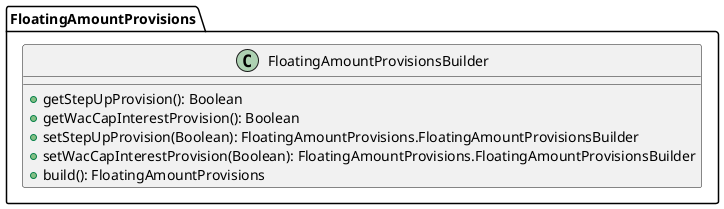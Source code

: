 @startuml

    class FloatingAmountProvisions.FloatingAmountProvisionsBuilder [[FloatingAmountProvisions.FloatingAmountProvisionsBuilder.html]] {
        +getStepUpProvision(): Boolean
        +getWacCapInterestProvision(): Boolean
        +setStepUpProvision(Boolean): FloatingAmountProvisions.FloatingAmountProvisionsBuilder
        +setWacCapInterestProvision(Boolean): FloatingAmountProvisions.FloatingAmountProvisionsBuilder
        +build(): FloatingAmountProvisions
    }

@enduml
